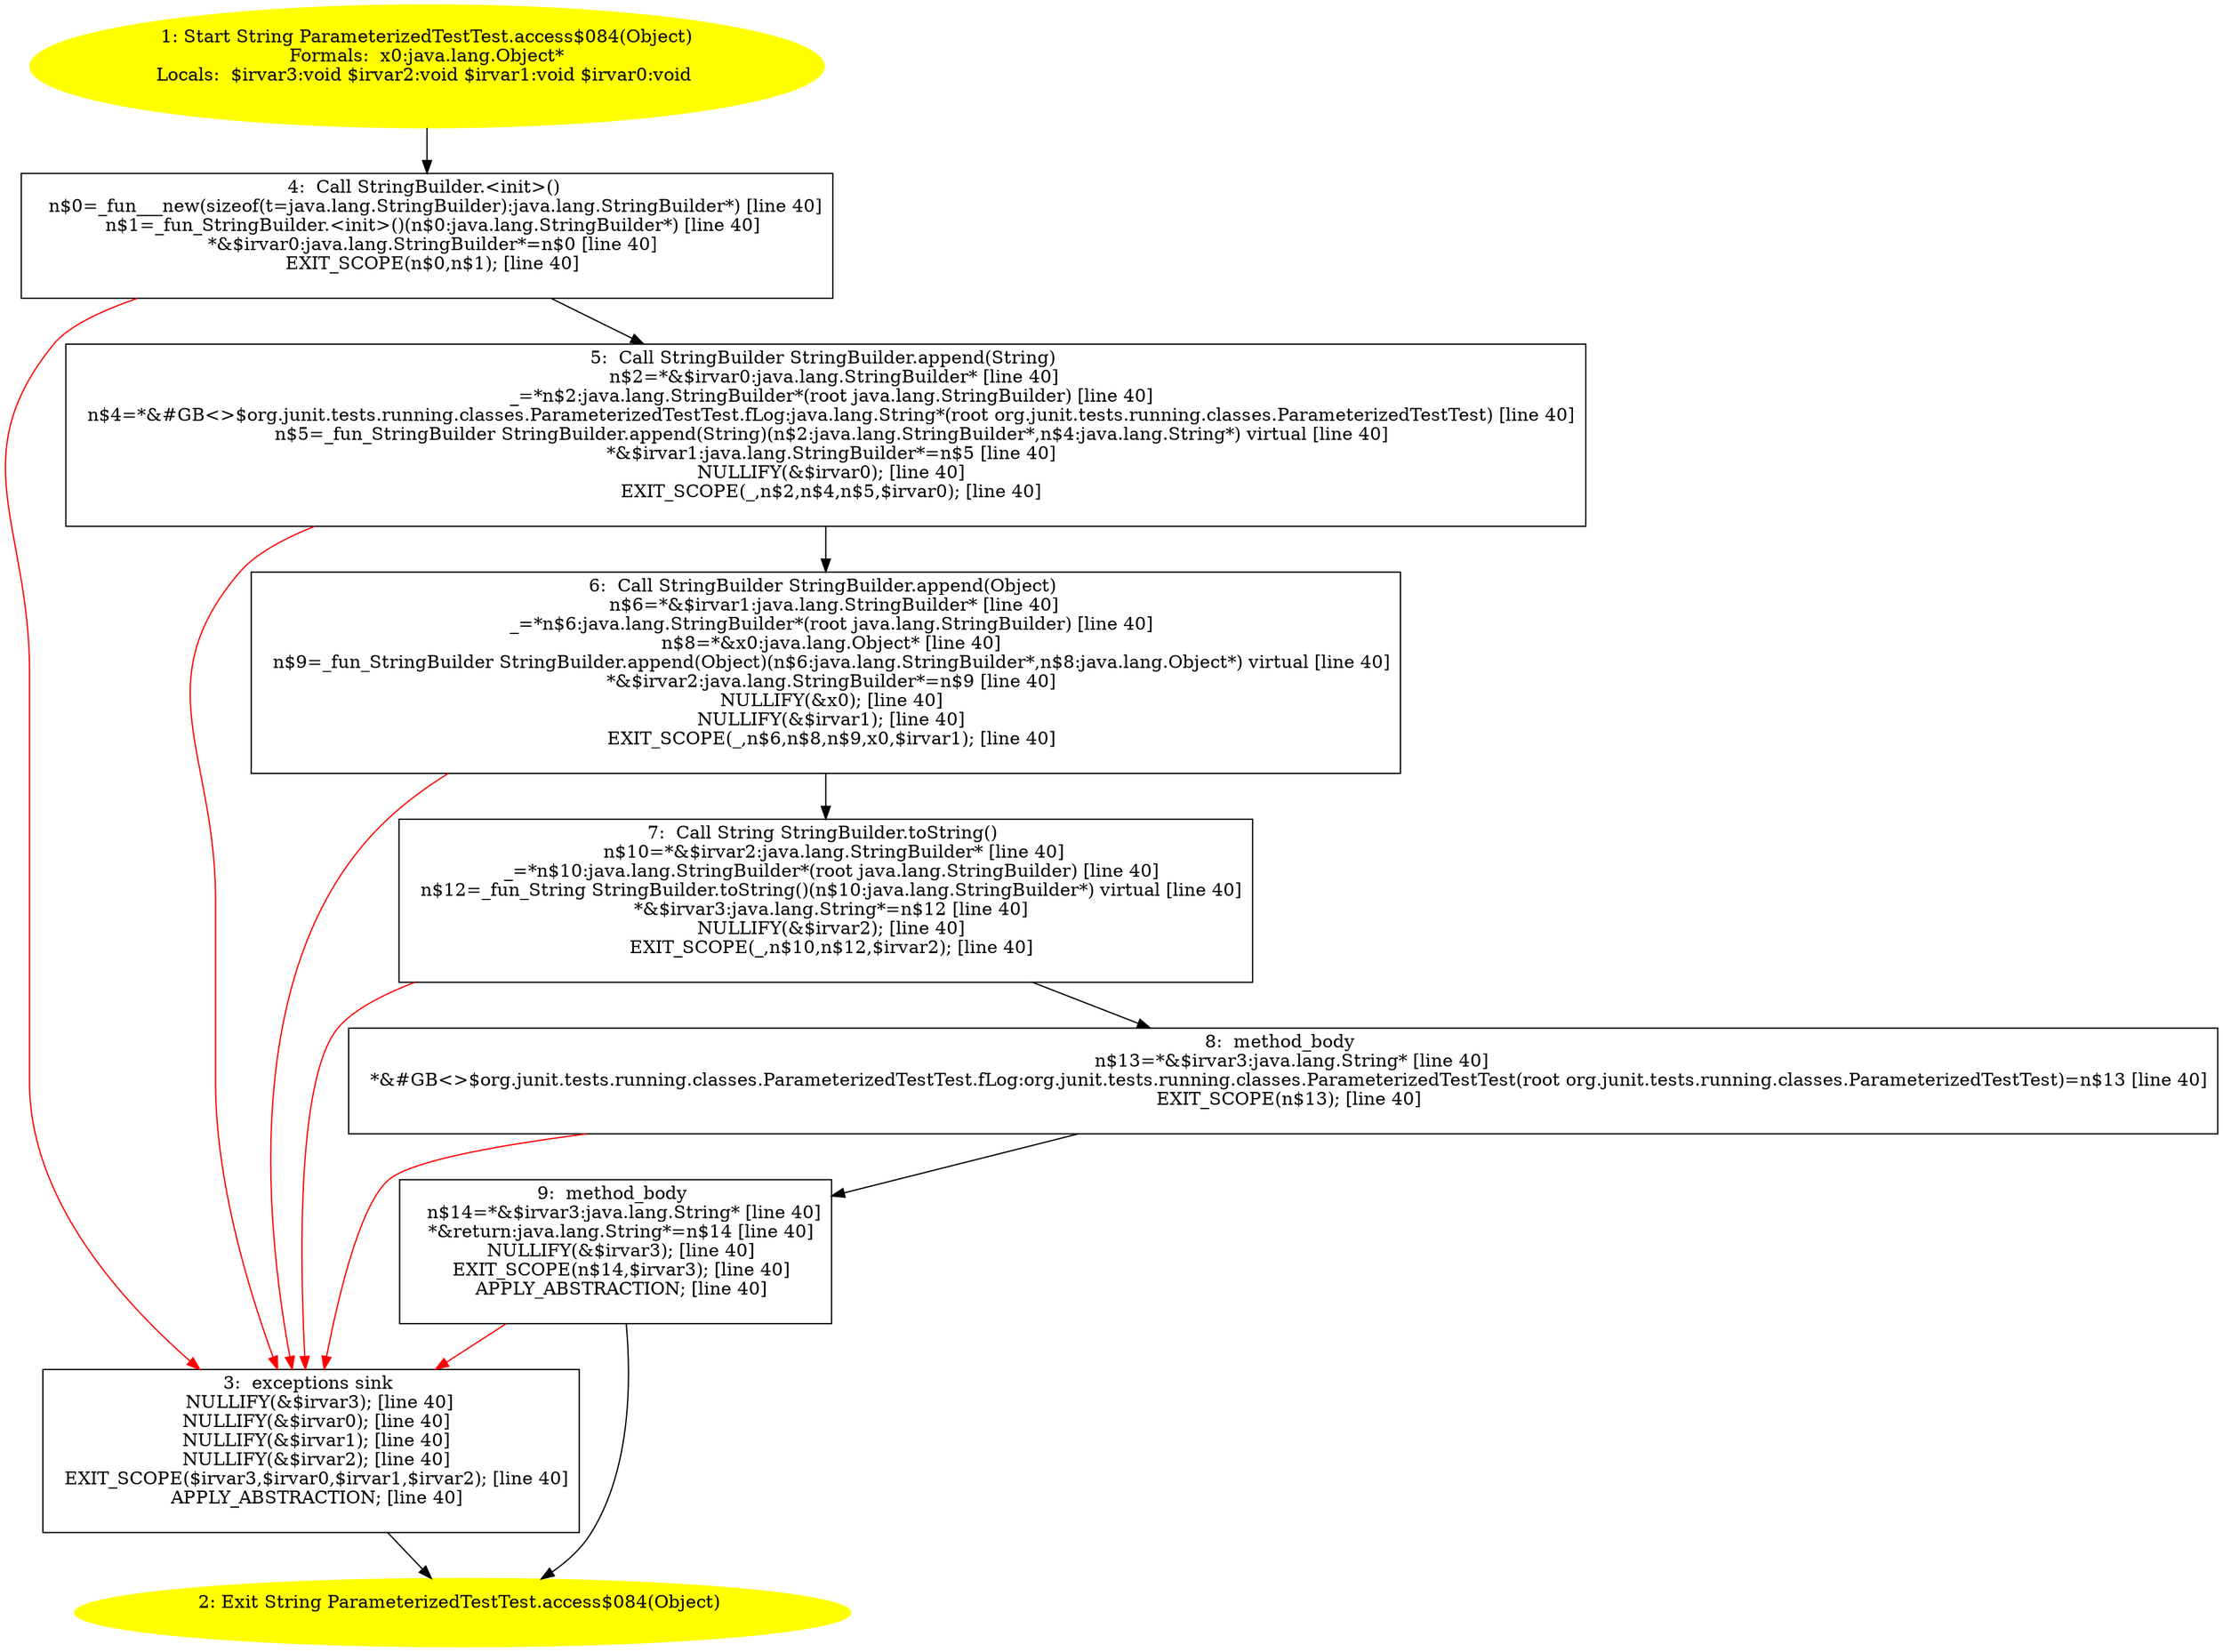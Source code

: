/* @generated */
digraph cfg {
"org.junit.tests.running.classes.ParameterizedTestTest.access$084(java.lang.Object):java.lang.String.c6f9a193f538064ef9430f726d68eea9_1" [label="1: Start String ParameterizedTestTest.access$084(Object)\nFormals:  x0:java.lang.Object*\nLocals:  $irvar3:void $irvar2:void $irvar1:void $irvar0:void \n  " color=yellow style=filled]
	

	 "org.junit.tests.running.classes.ParameterizedTestTest.access$084(java.lang.Object):java.lang.String.c6f9a193f538064ef9430f726d68eea9_1" -> "org.junit.tests.running.classes.ParameterizedTestTest.access$084(java.lang.Object):java.lang.String.c6f9a193f538064ef9430f726d68eea9_4" ;
"org.junit.tests.running.classes.ParameterizedTestTest.access$084(java.lang.Object):java.lang.String.c6f9a193f538064ef9430f726d68eea9_2" [label="2: Exit String ParameterizedTestTest.access$084(Object) \n  " color=yellow style=filled]
	

"org.junit.tests.running.classes.ParameterizedTestTest.access$084(java.lang.Object):java.lang.String.c6f9a193f538064ef9430f726d68eea9_3" [label="3:  exceptions sink \n   NULLIFY(&$irvar3); [line 40]\n  NULLIFY(&$irvar0); [line 40]\n  NULLIFY(&$irvar1); [line 40]\n  NULLIFY(&$irvar2); [line 40]\n  EXIT_SCOPE($irvar3,$irvar0,$irvar1,$irvar2); [line 40]\n  APPLY_ABSTRACTION; [line 40]\n " shape="box"]
	

	 "org.junit.tests.running.classes.ParameterizedTestTest.access$084(java.lang.Object):java.lang.String.c6f9a193f538064ef9430f726d68eea9_3" -> "org.junit.tests.running.classes.ParameterizedTestTest.access$084(java.lang.Object):java.lang.String.c6f9a193f538064ef9430f726d68eea9_2" ;
"org.junit.tests.running.classes.ParameterizedTestTest.access$084(java.lang.Object):java.lang.String.c6f9a193f538064ef9430f726d68eea9_4" [label="4:  Call StringBuilder.<init>() \n   n$0=_fun___new(sizeof(t=java.lang.StringBuilder):java.lang.StringBuilder*) [line 40]\n  n$1=_fun_StringBuilder.<init>()(n$0:java.lang.StringBuilder*) [line 40]\n  *&$irvar0:java.lang.StringBuilder*=n$0 [line 40]\n  EXIT_SCOPE(n$0,n$1); [line 40]\n " shape="box"]
	

	 "org.junit.tests.running.classes.ParameterizedTestTest.access$084(java.lang.Object):java.lang.String.c6f9a193f538064ef9430f726d68eea9_4" -> "org.junit.tests.running.classes.ParameterizedTestTest.access$084(java.lang.Object):java.lang.String.c6f9a193f538064ef9430f726d68eea9_5" ;
	 "org.junit.tests.running.classes.ParameterizedTestTest.access$084(java.lang.Object):java.lang.String.c6f9a193f538064ef9430f726d68eea9_4" -> "org.junit.tests.running.classes.ParameterizedTestTest.access$084(java.lang.Object):java.lang.String.c6f9a193f538064ef9430f726d68eea9_3" [color="red" ];
"org.junit.tests.running.classes.ParameterizedTestTest.access$084(java.lang.Object):java.lang.String.c6f9a193f538064ef9430f726d68eea9_5" [label="5:  Call StringBuilder StringBuilder.append(String) \n   n$2=*&$irvar0:java.lang.StringBuilder* [line 40]\n  _=*n$2:java.lang.StringBuilder*(root java.lang.StringBuilder) [line 40]\n  n$4=*&#GB<>$org.junit.tests.running.classes.ParameterizedTestTest.fLog:java.lang.String*(root org.junit.tests.running.classes.ParameterizedTestTest) [line 40]\n  n$5=_fun_StringBuilder StringBuilder.append(String)(n$2:java.lang.StringBuilder*,n$4:java.lang.String*) virtual [line 40]\n  *&$irvar1:java.lang.StringBuilder*=n$5 [line 40]\n  NULLIFY(&$irvar0); [line 40]\n  EXIT_SCOPE(_,n$2,n$4,n$5,$irvar0); [line 40]\n " shape="box"]
	

	 "org.junit.tests.running.classes.ParameterizedTestTest.access$084(java.lang.Object):java.lang.String.c6f9a193f538064ef9430f726d68eea9_5" -> "org.junit.tests.running.classes.ParameterizedTestTest.access$084(java.lang.Object):java.lang.String.c6f9a193f538064ef9430f726d68eea9_6" ;
	 "org.junit.tests.running.classes.ParameterizedTestTest.access$084(java.lang.Object):java.lang.String.c6f9a193f538064ef9430f726d68eea9_5" -> "org.junit.tests.running.classes.ParameterizedTestTest.access$084(java.lang.Object):java.lang.String.c6f9a193f538064ef9430f726d68eea9_3" [color="red" ];
"org.junit.tests.running.classes.ParameterizedTestTest.access$084(java.lang.Object):java.lang.String.c6f9a193f538064ef9430f726d68eea9_6" [label="6:  Call StringBuilder StringBuilder.append(Object) \n   n$6=*&$irvar1:java.lang.StringBuilder* [line 40]\n  _=*n$6:java.lang.StringBuilder*(root java.lang.StringBuilder) [line 40]\n  n$8=*&x0:java.lang.Object* [line 40]\n  n$9=_fun_StringBuilder StringBuilder.append(Object)(n$6:java.lang.StringBuilder*,n$8:java.lang.Object*) virtual [line 40]\n  *&$irvar2:java.lang.StringBuilder*=n$9 [line 40]\n  NULLIFY(&x0); [line 40]\n  NULLIFY(&$irvar1); [line 40]\n  EXIT_SCOPE(_,n$6,n$8,n$9,x0,$irvar1); [line 40]\n " shape="box"]
	

	 "org.junit.tests.running.classes.ParameterizedTestTest.access$084(java.lang.Object):java.lang.String.c6f9a193f538064ef9430f726d68eea9_6" -> "org.junit.tests.running.classes.ParameterizedTestTest.access$084(java.lang.Object):java.lang.String.c6f9a193f538064ef9430f726d68eea9_7" ;
	 "org.junit.tests.running.classes.ParameterizedTestTest.access$084(java.lang.Object):java.lang.String.c6f9a193f538064ef9430f726d68eea9_6" -> "org.junit.tests.running.classes.ParameterizedTestTest.access$084(java.lang.Object):java.lang.String.c6f9a193f538064ef9430f726d68eea9_3" [color="red" ];
"org.junit.tests.running.classes.ParameterizedTestTest.access$084(java.lang.Object):java.lang.String.c6f9a193f538064ef9430f726d68eea9_7" [label="7:  Call String StringBuilder.toString() \n   n$10=*&$irvar2:java.lang.StringBuilder* [line 40]\n  _=*n$10:java.lang.StringBuilder*(root java.lang.StringBuilder) [line 40]\n  n$12=_fun_String StringBuilder.toString()(n$10:java.lang.StringBuilder*) virtual [line 40]\n  *&$irvar3:java.lang.String*=n$12 [line 40]\n  NULLIFY(&$irvar2); [line 40]\n  EXIT_SCOPE(_,n$10,n$12,$irvar2); [line 40]\n " shape="box"]
	

	 "org.junit.tests.running.classes.ParameterizedTestTest.access$084(java.lang.Object):java.lang.String.c6f9a193f538064ef9430f726d68eea9_7" -> "org.junit.tests.running.classes.ParameterizedTestTest.access$084(java.lang.Object):java.lang.String.c6f9a193f538064ef9430f726d68eea9_8" ;
	 "org.junit.tests.running.classes.ParameterizedTestTest.access$084(java.lang.Object):java.lang.String.c6f9a193f538064ef9430f726d68eea9_7" -> "org.junit.tests.running.classes.ParameterizedTestTest.access$084(java.lang.Object):java.lang.String.c6f9a193f538064ef9430f726d68eea9_3" [color="red" ];
"org.junit.tests.running.classes.ParameterizedTestTest.access$084(java.lang.Object):java.lang.String.c6f9a193f538064ef9430f726d68eea9_8" [label="8:  method_body \n   n$13=*&$irvar3:java.lang.String* [line 40]\n  *&#GB<>$org.junit.tests.running.classes.ParameterizedTestTest.fLog:org.junit.tests.running.classes.ParameterizedTestTest(root org.junit.tests.running.classes.ParameterizedTestTest)=n$13 [line 40]\n  EXIT_SCOPE(n$13); [line 40]\n " shape="box"]
	

	 "org.junit.tests.running.classes.ParameterizedTestTest.access$084(java.lang.Object):java.lang.String.c6f9a193f538064ef9430f726d68eea9_8" -> "org.junit.tests.running.classes.ParameterizedTestTest.access$084(java.lang.Object):java.lang.String.c6f9a193f538064ef9430f726d68eea9_9" ;
	 "org.junit.tests.running.classes.ParameterizedTestTest.access$084(java.lang.Object):java.lang.String.c6f9a193f538064ef9430f726d68eea9_8" -> "org.junit.tests.running.classes.ParameterizedTestTest.access$084(java.lang.Object):java.lang.String.c6f9a193f538064ef9430f726d68eea9_3" [color="red" ];
"org.junit.tests.running.classes.ParameterizedTestTest.access$084(java.lang.Object):java.lang.String.c6f9a193f538064ef9430f726d68eea9_9" [label="9:  method_body \n   n$14=*&$irvar3:java.lang.String* [line 40]\n  *&return:java.lang.String*=n$14 [line 40]\n  NULLIFY(&$irvar3); [line 40]\n  EXIT_SCOPE(n$14,$irvar3); [line 40]\n  APPLY_ABSTRACTION; [line 40]\n " shape="box"]
	

	 "org.junit.tests.running.classes.ParameterizedTestTest.access$084(java.lang.Object):java.lang.String.c6f9a193f538064ef9430f726d68eea9_9" -> "org.junit.tests.running.classes.ParameterizedTestTest.access$084(java.lang.Object):java.lang.String.c6f9a193f538064ef9430f726d68eea9_2" ;
	 "org.junit.tests.running.classes.ParameterizedTestTest.access$084(java.lang.Object):java.lang.String.c6f9a193f538064ef9430f726d68eea9_9" -> "org.junit.tests.running.classes.ParameterizedTestTest.access$084(java.lang.Object):java.lang.String.c6f9a193f538064ef9430f726d68eea9_3" [color="red" ];
}
